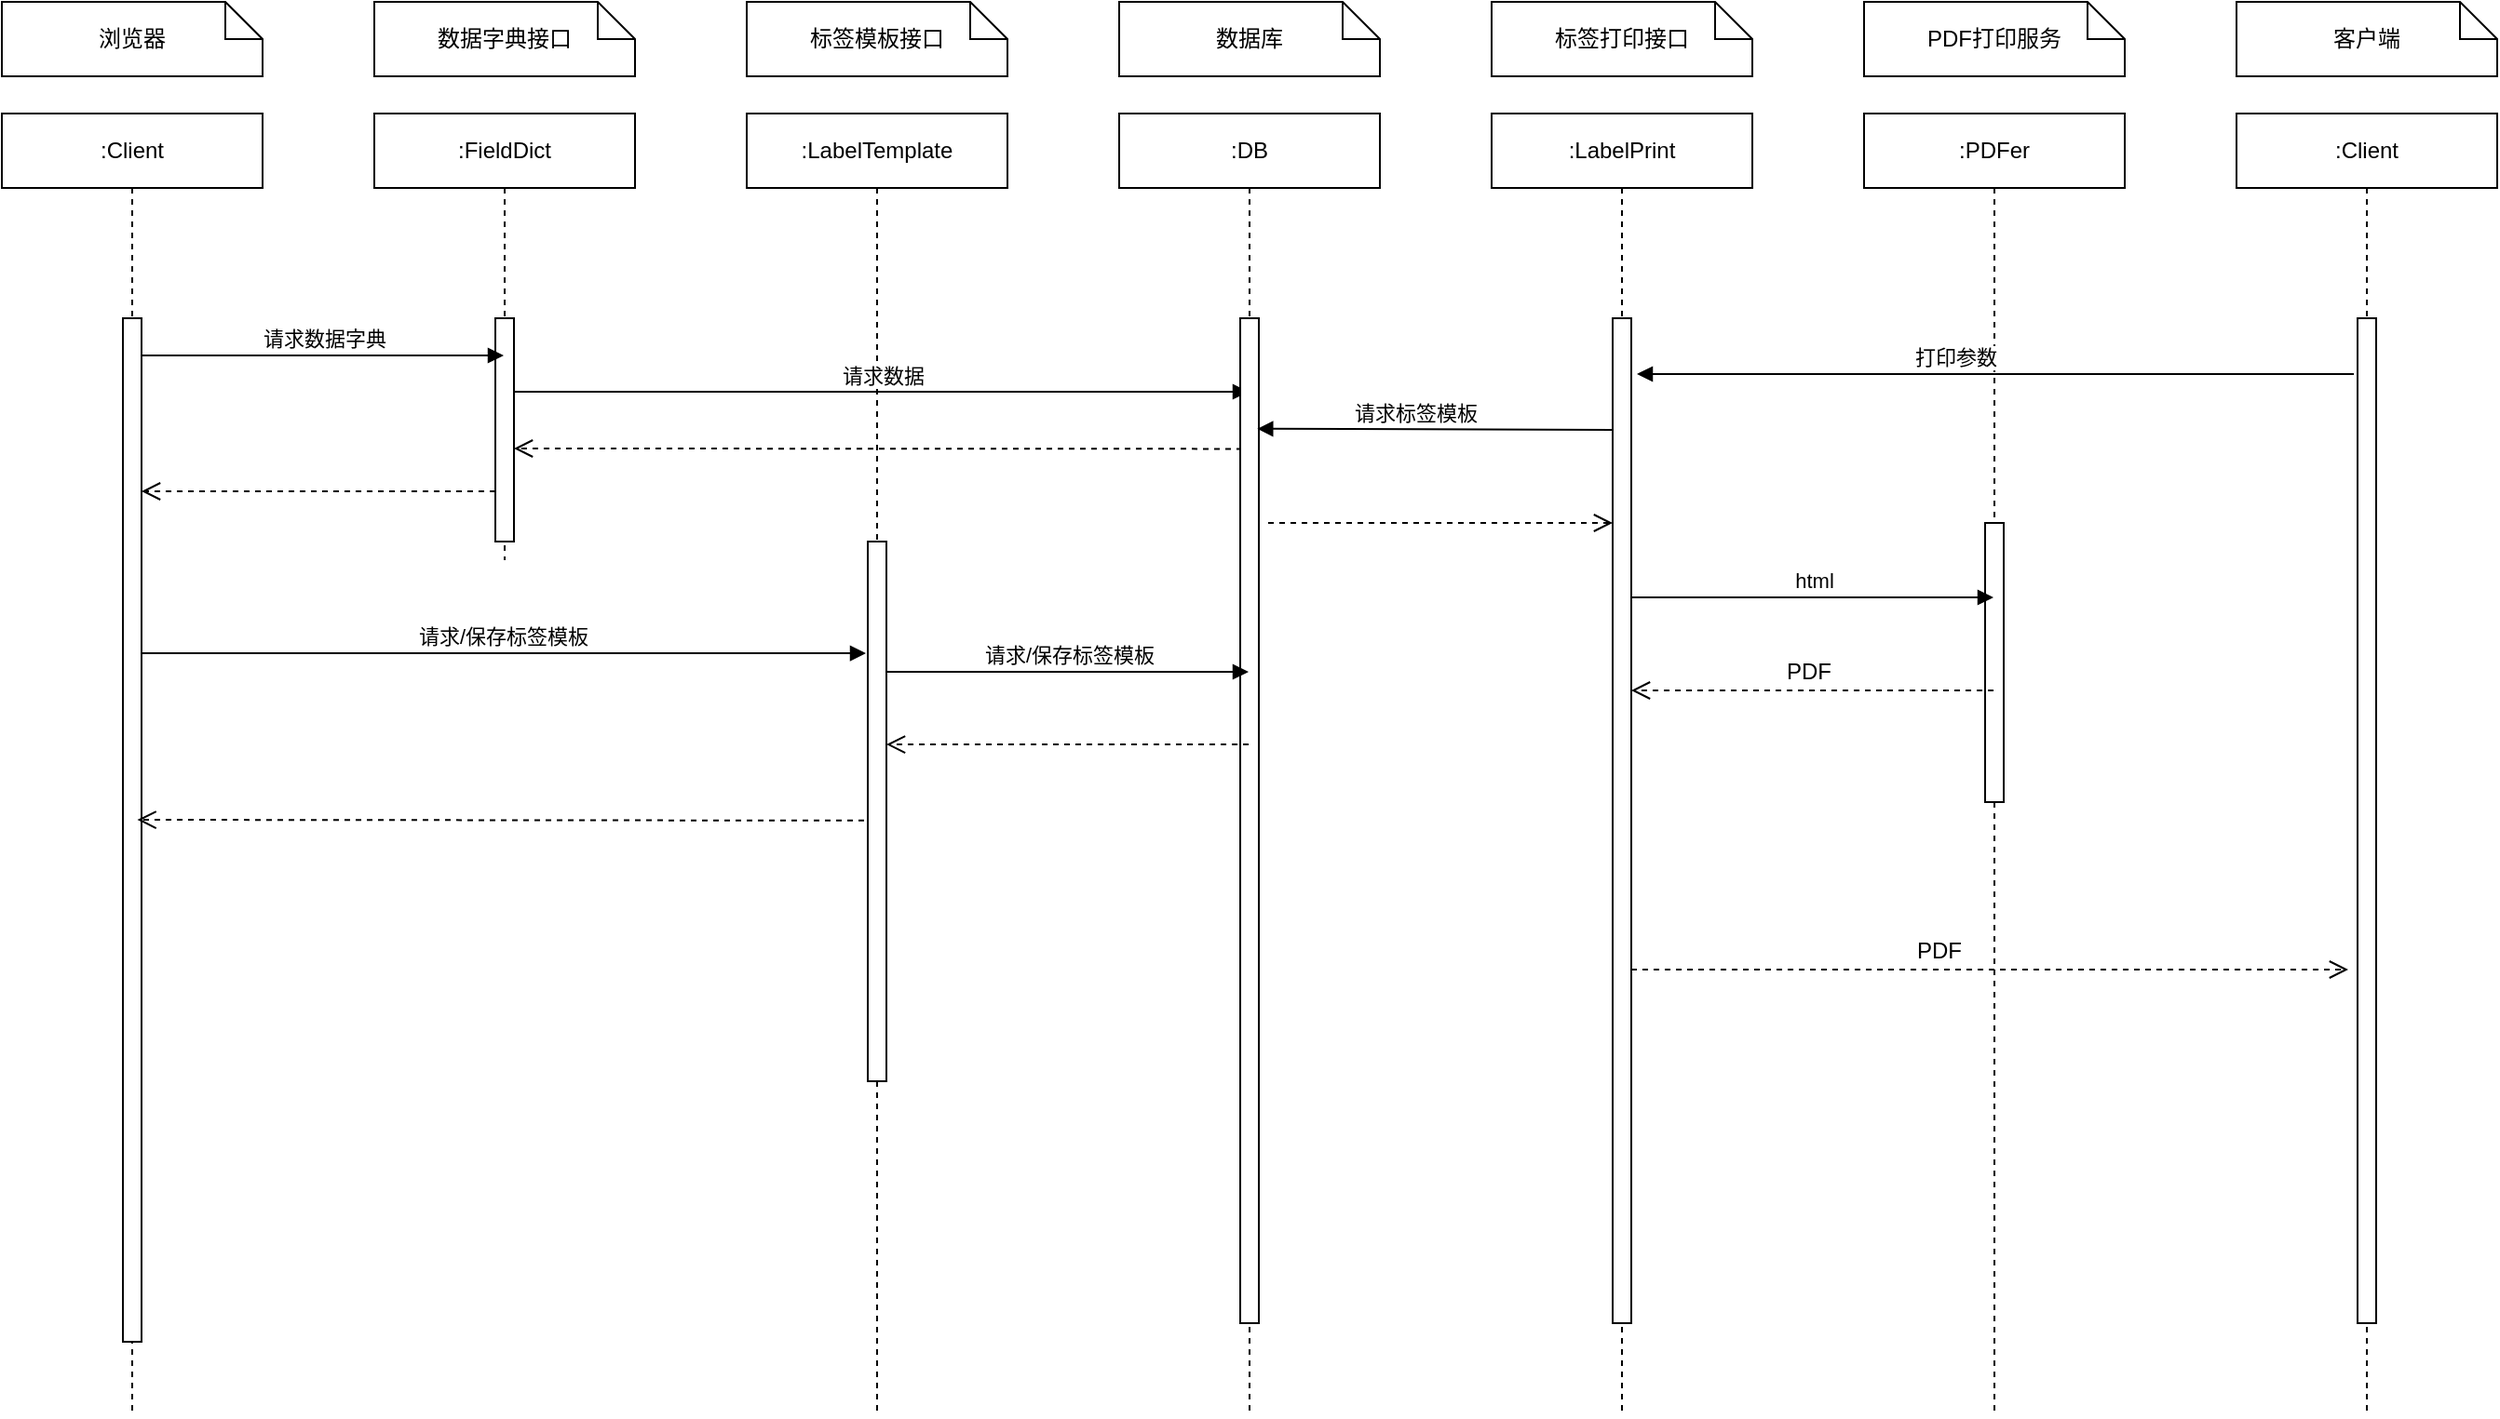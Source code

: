 <mxfile version="15.0.6" type="github"><diagram id="ntxEHRO7TDwNsFmpItkh" name="Page-1"><mxGraphModel dx="1892" dy="896" grid="1" gridSize="10" guides="1" tooltips="1" connect="1" arrows="1" fold="1" page="1" pageScale="1" pageWidth="827" pageHeight="1169" math="0" shadow="0"><root><mxCell id="0"/><mxCell id="1" parent="0"/><mxCell id="RckL4hkkXoYZWcgYnhYg-2" value="浏览器" style="shape=note;size=20;whiteSpace=wrap;html=1;" vertex="1" parent="1"><mxGeometry x="50" y="40" width="140" height="40" as="geometry"/></mxCell><mxCell id="RckL4hkkXoYZWcgYnhYg-7" value=":Client" style="shape=umlLifeline;perimeter=lifelinePerimeter;whiteSpace=wrap;html=1;container=1;collapsible=0;recursiveResize=0;outlineConnect=0;" vertex="1" parent="1"><mxGeometry x="50" y="100" width="140" height="700" as="geometry"/></mxCell><mxCell id="RckL4hkkXoYZWcgYnhYg-41" value="请求/保存标签模板" style="html=1;verticalAlign=bottom;endArrow=block;entryX=-0.1;entryY=0.207;entryDx=0;entryDy=0;entryPerimeter=0;" edge="1" parent="RckL4hkkXoYZWcgYnhYg-7" target="RckL4hkkXoYZWcgYnhYg-24"><mxGeometry width="80" relative="1" as="geometry"><mxPoint x="75" y="290" as="sourcePoint"/><mxPoint x="470" y="290" as="targetPoint"/></mxGeometry></mxCell><mxCell id="RckL4hkkXoYZWcgYnhYg-14" value="" style="html=1;points=[];perimeter=orthogonalPerimeter;" vertex="1" parent="1"><mxGeometry x="115" y="210" width="10" height="550" as="geometry"/></mxCell><mxCell id="RckL4hkkXoYZWcgYnhYg-15" value="数据字典接口" style="shape=note;size=20;whiteSpace=wrap;html=1;" vertex="1" parent="1"><mxGeometry x="250" y="40" width="140" height="40" as="geometry"/></mxCell><mxCell id="RckL4hkkXoYZWcgYnhYg-16" value=":FieldDict" style="shape=umlLifeline;perimeter=lifelinePerimeter;whiteSpace=wrap;html=1;container=1;collapsible=0;recursiveResize=0;outlineConnect=0;" vertex="1" parent="1"><mxGeometry x="250" y="100" width="140" height="240" as="geometry"/></mxCell><mxCell id="RckL4hkkXoYZWcgYnhYg-17" value="" style="html=1;points=[];perimeter=orthogonalPerimeter;" vertex="1" parent="1"><mxGeometry x="315" y="210" width="10" height="120" as="geometry"/></mxCell><mxCell id="RckL4hkkXoYZWcgYnhYg-20" value="请求数据字典" style="html=1;verticalAlign=bottom;endArrow=block;" edge="1" parent="1" target="RckL4hkkXoYZWcgYnhYg-16"><mxGeometry width="80" relative="1" as="geometry"><mxPoint x="125" y="230" as="sourcePoint"/><mxPoint x="205" y="230" as="targetPoint"/></mxGeometry></mxCell><mxCell id="RckL4hkkXoYZWcgYnhYg-21" value="" style="html=1;verticalAlign=bottom;endArrow=open;dashed=1;endSize=8;exitX=0;exitY=0.417;exitDx=0;exitDy=0;exitPerimeter=0;" edge="1" parent="1"><mxGeometry relative="1" as="geometry"><mxPoint x="315" y="303.04" as="sourcePoint"/><mxPoint x="125" y="303" as="targetPoint"/></mxGeometry></mxCell><mxCell id="RckL4hkkXoYZWcgYnhYg-22" value="标签模板接口" style="shape=note;size=20;whiteSpace=wrap;html=1;" vertex="1" parent="1"><mxGeometry x="450" y="40" width="140" height="40" as="geometry"/></mxCell><mxCell id="RckL4hkkXoYZWcgYnhYg-23" value=":LabelTemplate" style="shape=umlLifeline;perimeter=lifelinePerimeter;whiteSpace=wrap;html=1;container=1;collapsible=0;recursiveResize=0;outlineConnect=0;" vertex="1" parent="1"><mxGeometry x="450" y="100" width="140" height="700" as="geometry"/></mxCell><mxCell id="RckL4hkkXoYZWcgYnhYg-24" value="" style="html=1;points=[];perimeter=orthogonalPerimeter;" vertex="1" parent="1"><mxGeometry x="515" y="330" width="10" height="290" as="geometry"/></mxCell><mxCell id="RckL4hkkXoYZWcgYnhYg-25" value="请求数据" style="html=1;verticalAlign=bottom;endArrow=block;" edge="1" parent="1" target="RckL4hkkXoYZWcgYnhYg-37"><mxGeometry width="80" relative="1" as="geometry"><mxPoint x="325" y="249.5" as="sourcePoint"/><mxPoint x="519.5" y="249.5" as="targetPoint"/></mxGeometry></mxCell><mxCell id="RckL4hkkXoYZWcgYnhYg-26" value="" style="html=1;verticalAlign=bottom;endArrow=open;dashed=1;endSize=8;exitX=0.1;exitY=0.13;exitDx=0;exitDy=0;exitPerimeter=0;" edge="1" parent="1" source="RckL4hkkXoYZWcgYnhYg-38"><mxGeometry relative="1" as="geometry"><mxPoint x="910" y="280" as="sourcePoint"/><mxPoint x="325" y="280" as="targetPoint"/></mxGeometry></mxCell><mxCell id="RckL4hkkXoYZWcgYnhYg-36" value="数据库" style="shape=note;size=20;whiteSpace=wrap;html=1;" vertex="1" parent="1"><mxGeometry x="650" y="40" width="140" height="40" as="geometry"/></mxCell><mxCell id="RckL4hkkXoYZWcgYnhYg-37" value=":DB" style="shape=umlLifeline;perimeter=lifelinePerimeter;whiteSpace=wrap;html=1;container=1;collapsible=0;recursiveResize=0;outlineConnect=0;" vertex="1" parent="1"><mxGeometry x="650" y="100" width="140" height="700" as="geometry"/></mxCell><mxCell id="RckL4hkkXoYZWcgYnhYg-38" value="" style="html=1;points=[];perimeter=orthogonalPerimeter;" vertex="1" parent="1"><mxGeometry x="715" y="210" width="10" height="540" as="geometry"/></mxCell><mxCell id="RckL4hkkXoYZWcgYnhYg-43" value="请求/保存标签模板" style="html=1;verticalAlign=bottom;endArrow=block;" edge="1" parent="1" target="RckL4hkkXoYZWcgYnhYg-37"><mxGeometry width="80" relative="1" as="geometry"><mxPoint x="525" y="400" as="sourcePoint"/><mxPoint x="605" y="400" as="targetPoint"/></mxGeometry></mxCell><mxCell id="RckL4hkkXoYZWcgYnhYg-46" value="" style="html=1;verticalAlign=bottom;endArrow=open;dashed=1;endSize=8;entryX=1;entryY=0.376;entryDx=0;entryDy=0;entryPerimeter=0;" edge="1" parent="1" source="RckL4hkkXoYZWcgYnhYg-37" target="RckL4hkkXoYZWcgYnhYg-24"><mxGeometry relative="1" as="geometry"><mxPoint x="540" y="440" as="sourcePoint"/><mxPoint x="530" y="440" as="targetPoint"/></mxGeometry></mxCell><mxCell id="RckL4hkkXoYZWcgYnhYg-47" value="" style="html=1;verticalAlign=bottom;endArrow=open;dashed=1;endSize=8;entryX=1;entryY=0.376;entryDx=0;entryDy=0;entryPerimeter=0;exitX=-0.2;exitY=0.517;exitDx=0;exitDy=0;exitPerimeter=0;" edge="1" parent="1" source="RckL4hkkXoYZWcgYnhYg-24"><mxGeometry relative="1" as="geometry"><mxPoint x="510" y="480" as="sourcePoint"/><mxPoint x="122.75" y="479.5" as="targetPoint"/></mxGeometry></mxCell><mxCell id="RckL4hkkXoYZWcgYnhYg-48" value="标签打印接口" style="shape=note;size=20;whiteSpace=wrap;html=1;" vertex="1" parent="1"><mxGeometry x="850" y="40" width="140" height="40" as="geometry"/></mxCell><mxCell id="RckL4hkkXoYZWcgYnhYg-49" value=":LabelPrint" style="shape=umlLifeline;perimeter=lifelinePerimeter;whiteSpace=wrap;html=1;container=1;collapsible=0;recursiveResize=0;outlineConnect=0;" vertex="1" parent="1"><mxGeometry x="850" y="100" width="140" height="700" as="geometry"/></mxCell><mxCell id="RckL4hkkXoYZWcgYnhYg-50" value="" style="html=1;points=[];perimeter=orthogonalPerimeter;" vertex="1" parent="1"><mxGeometry x="915" y="210" width="10" height="540" as="geometry"/></mxCell><mxCell id="RckL4hkkXoYZWcgYnhYg-51" value="PDF打印服务" style="shape=note;size=20;whiteSpace=wrap;html=1;" vertex="1" parent="1"><mxGeometry x="1050" y="40" width="140" height="40" as="geometry"/></mxCell><mxCell id="RckL4hkkXoYZWcgYnhYg-52" value=":PDFer" style="shape=umlLifeline;perimeter=lifelinePerimeter;whiteSpace=wrap;html=1;container=1;collapsible=0;recursiveResize=0;outlineConnect=0;" vertex="1" parent="1"><mxGeometry x="1050" y="100" width="140" height="700" as="geometry"/></mxCell><mxCell id="RckL4hkkXoYZWcgYnhYg-53" value="" style="html=1;points=[];perimeter=orthogonalPerimeter;" vertex="1" parent="1"><mxGeometry x="1115" y="320" width="10" height="150" as="geometry"/></mxCell><mxCell id="RckL4hkkXoYZWcgYnhYg-54" value="客户端" style="shape=note;size=20;whiteSpace=wrap;html=1;" vertex="1" parent="1"><mxGeometry x="1250" y="40" width="140" height="40" as="geometry"/></mxCell><mxCell id="RckL4hkkXoYZWcgYnhYg-55" value=":Client" style="shape=umlLifeline;perimeter=lifelinePerimeter;whiteSpace=wrap;html=1;container=1;collapsible=0;recursiveResize=0;outlineConnect=0;" vertex="1" parent="1"><mxGeometry x="1250" y="100" width="140" height="700" as="geometry"/></mxCell><mxCell id="RckL4hkkXoYZWcgYnhYg-56" value="" style="html=1;points=[];perimeter=orthogonalPerimeter;" vertex="1" parent="1"><mxGeometry x="1315" y="210" width="10" height="540" as="geometry"/></mxCell><mxCell id="RckL4hkkXoYZWcgYnhYg-57" value="请求标签模板" style="html=1;verticalAlign=bottom;endArrow=block;entryX=0.914;entryY=0.11;entryDx=0;entryDy=0;entryPerimeter=0;" edge="1" parent="1" target="RckL4hkkXoYZWcgYnhYg-38"><mxGeometry x="0.111" width="80" relative="1" as="geometry"><mxPoint x="915" y="270" as="sourcePoint"/><mxPoint x="730" y="270" as="targetPoint"/><Array as="points"/><mxPoint as="offset"/></mxGeometry></mxCell><mxCell id="RckL4hkkXoYZWcgYnhYg-58" value="" style="html=1;verticalAlign=bottom;endArrow=open;dashed=1;endSize=8;" edge="1" parent="1"><mxGeometry relative="1" as="geometry"><mxPoint x="730" y="320" as="sourcePoint"/><mxPoint x="915" y="320" as="targetPoint"/><Array as="points"><mxPoint x="820" y="320"/></Array></mxGeometry></mxCell><mxCell id="RckL4hkkXoYZWcgYnhYg-59" value="html" style="html=1;verticalAlign=bottom;endArrow=block;" edge="1" parent="1"><mxGeometry width="80" relative="1" as="geometry"><mxPoint x="925" y="360" as="sourcePoint"/><mxPoint x="1119.5" y="360" as="targetPoint"/></mxGeometry></mxCell><mxCell id="RckL4hkkXoYZWcgYnhYg-60" value="" style="html=1;verticalAlign=bottom;endArrow=open;dashed=1;endSize=8;entryX=1;entryY=0.376;entryDx=0;entryDy=0;entryPerimeter=0;" edge="1" parent="1"><mxGeometry relative="1" as="geometry"><mxPoint x="1119.5" y="410.0" as="sourcePoint"/><mxPoint x="925" y="410.0" as="targetPoint"/></mxGeometry></mxCell><mxCell id="RckL4hkkXoYZWcgYnhYg-61" value="PDF" style="text;html=1;align=center;verticalAlign=middle;resizable=0;points=[];autosize=1;strokeColor=none;fillColor=none;" vertex="1" parent="1"><mxGeometry x="1000" y="390" width="40" height="20" as="geometry"/></mxCell><mxCell id="RckL4hkkXoYZWcgYnhYg-62" value="打印参数" style="html=1;verticalAlign=bottom;endArrow=block;entryX=0.914;entryY=0.11;entryDx=0;entryDy=0;entryPerimeter=0;" edge="1" parent="1"><mxGeometry x="0.111" width="80" relative="1" as="geometry"><mxPoint x="1313" y="240" as="sourcePoint"/><mxPoint x="928.0" y="240.0" as="targetPoint"/><Array as="points"/><mxPoint as="offset"/></mxGeometry></mxCell><mxCell id="RckL4hkkXoYZWcgYnhYg-63" value="" style="html=1;verticalAlign=bottom;endArrow=open;dashed=1;endSize=8;" edge="1" parent="1"><mxGeometry relative="1" as="geometry"><mxPoint x="925" y="560" as="sourcePoint"/><mxPoint x="1310" y="560" as="targetPoint"/><Array as="points"><mxPoint x="1015" y="560"/></Array></mxGeometry></mxCell><mxCell id="RckL4hkkXoYZWcgYnhYg-64" value="PDF" style="text;html=1;align=center;verticalAlign=middle;resizable=0;points=[];autosize=1;strokeColor=none;fillColor=none;" vertex="1" parent="1"><mxGeometry x="1070" y="540" width="40" height="20" as="geometry"/></mxCell></root></mxGraphModel></diagram></mxfile>